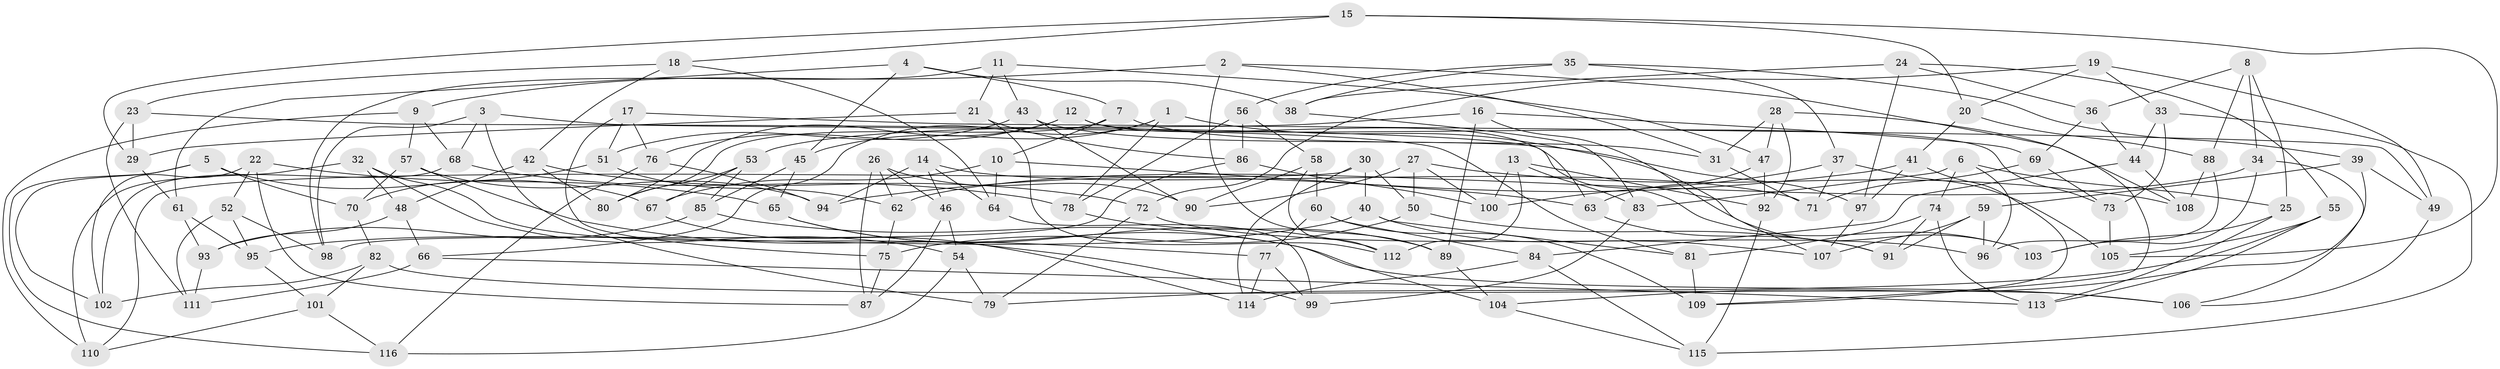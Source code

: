 // coarse degree distribution, {10: 0.0851063829787234, 8: 0.1276595744680851, 9: 0.10638297872340426, 4: 0.3617021276595745, 6: 0.0851063829787234, 3: 0.10638297872340426, 5: 0.0851063829787234, 7: 0.0425531914893617}
// Generated by graph-tools (version 1.1) at 2025/53/03/04/25 22:53:36]
// undirected, 116 vertices, 232 edges
graph export_dot {
  node [color=gray90,style=filled];
  1;
  2;
  3;
  4;
  5;
  6;
  7;
  8;
  9;
  10;
  11;
  12;
  13;
  14;
  15;
  16;
  17;
  18;
  19;
  20;
  21;
  22;
  23;
  24;
  25;
  26;
  27;
  28;
  29;
  30;
  31;
  32;
  33;
  34;
  35;
  36;
  37;
  38;
  39;
  40;
  41;
  42;
  43;
  44;
  45;
  46;
  47;
  48;
  49;
  50;
  51;
  52;
  53;
  54;
  55;
  56;
  57;
  58;
  59;
  60;
  61;
  62;
  63;
  64;
  65;
  66;
  67;
  68;
  69;
  70;
  71;
  72;
  73;
  74;
  75;
  76;
  77;
  78;
  79;
  80;
  81;
  82;
  83;
  84;
  85;
  86;
  87;
  88;
  89;
  90;
  91;
  92;
  93;
  94;
  95;
  96;
  97;
  98;
  99;
  100;
  101;
  102;
  103;
  104;
  105;
  106;
  107;
  108;
  109;
  110;
  111;
  112;
  113;
  114;
  115;
  116;
  1 -- 103;
  1 -- 66;
  1 -- 78;
  1 -- 45;
  2 -- 109;
  2 -- 31;
  2 -- 9;
  2 -- 89;
  3 -- 79;
  3 -- 68;
  3 -- 98;
  3 -- 81;
  4 -- 61;
  4 -- 38;
  4 -- 7;
  4 -- 45;
  5 -- 70;
  5 -- 102;
  5 -- 116;
  5 -- 67;
  6 -- 74;
  6 -- 83;
  6 -- 25;
  6 -- 96;
  7 -- 10;
  7 -- 80;
  7 -- 31;
  8 -- 25;
  8 -- 88;
  8 -- 36;
  8 -- 34;
  9 -- 68;
  9 -- 57;
  9 -- 110;
  10 -- 63;
  10 -- 64;
  10 -- 67;
  11 -- 98;
  11 -- 43;
  11 -- 21;
  11 -- 47;
  12 -- 73;
  12 -- 76;
  12 -- 63;
  12 -- 80;
  13 -- 92;
  13 -- 83;
  13 -- 112;
  13 -- 100;
  14 -- 71;
  14 -- 94;
  14 -- 64;
  14 -- 46;
  15 -- 20;
  15 -- 105;
  15 -- 18;
  15 -- 29;
  16 -- 69;
  16 -- 107;
  16 -- 53;
  16 -- 89;
  17 -- 51;
  17 -- 76;
  17 -- 49;
  17 -- 75;
  18 -- 23;
  18 -- 64;
  18 -- 42;
  19 -- 33;
  19 -- 72;
  19 -- 20;
  19 -- 49;
  20 -- 88;
  20 -- 41;
  21 -- 112;
  21 -- 29;
  21 -- 86;
  22 -- 52;
  22 -- 87;
  22 -- 65;
  22 -- 102;
  23 -- 111;
  23 -- 103;
  23 -- 29;
  24 -- 38;
  24 -- 36;
  24 -- 55;
  24 -- 97;
  25 -- 103;
  25 -- 113;
  26 -- 46;
  26 -- 90;
  26 -- 87;
  26 -- 62;
  27 -- 100;
  27 -- 50;
  27 -- 108;
  27 -- 90;
  28 -- 92;
  28 -- 31;
  28 -- 47;
  28 -- 108;
  29 -- 61;
  30 -- 110;
  30 -- 114;
  30 -- 50;
  30 -- 40;
  31 -- 71;
  32 -- 99;
  32 -- 54;
  32 -- 48;
  32 -- 110;
  33 -- 115;
  33 -- 44;
  33 -- 73;
  34 -- 62;
  34 -- 103;
  34 -- 106;
  35 -- 39;
  35 -- 37;
  35 -- 38;
  35 -- 56;
  36 -- 69;
  36 -- 44;
  37 -- 105;
  37 -- 100;
  37 -- 71;
  38 -- 83;
  39 -- 49;
  39 -- 104;
  39 -- 59;
  40 -- 107;
  40 -- 81;
  40 -- 95;
  41 -- 109;
  41 -- 94;
  41 -- 97;
  42 -- 48;
  42 -- 72;
  42 -- 80;
  43 -- 97;
  43 -- 90;
  43 -- 51;
  44 -- 84;
  44 -- 108;
  45 -- 65;
  45 -- 85;
  46 -- 54;
  46 -- 87;
  47 -- 92;
  47 -- 63;
  48 -- 66;
  48 -- 93;
  49 -- 106;
  50 -- 91;
  50 -- 75;
  51 -- 62;
  51 -- 70;
  52 -- 98;
  52 -- 111;
  52 -- 95;
  53 -- 80;
  53 -- 85;
  53 -- 67;
  54 -- 79;
  54 -- 116;
  55 -- 79;
  55 -- 113;
  55 -- 105;
  56 -- 78;
  56 -- 86;
  56 -- 58;
  57 -- 77;
  57 -- 70;
  57 -- 94;
  58 -- 90;
  58 -- 112;
  58 -- 60;
  59 -- 96;
  59 -- 91;
  59 -- 107;
  60 -- 77;
  60 -- 109;
  60 -- 84;
  61 -- 95;
  61 -- 93;
  62 -- 75;
  63 -- 91;
  64 -- 99;
  65 -- 104;
  65 -- 112;
  66 -- 111;
  66 -- 113;
  67 -- 114;
  68 -- 78;
  68 -- 102;
  69 -- 71;
  69 -- 73;
  70 -- 82;
  72 -- 96;
  72 -- 79;
  73 -- 105;
  74 -- 113;
  74 -- 81;
  74 -- 91;
  75 -- 87;
  76 -- 94;
  76 -- 116;
  77 -- 114;
  77 -- 99;
  78 -- 89;
  81 -- 109;
  82 -- 102;
  82 -- 101;
  82 -- 106;
  83 -- 99;
  84 -- 114;
  84 -- 115;
  85 -- 93;
  85 -- 106;
  86 -- 100;
  86 -- 98;
  88 -- 96;
  88 -- 108;
  89 -- 104;
  92 -- 115;
  93 -- 111;
  95 -- 101;
  97 -- 107;
  101 -- 110;
  101 -- 116;
  104 -- 115;
}
